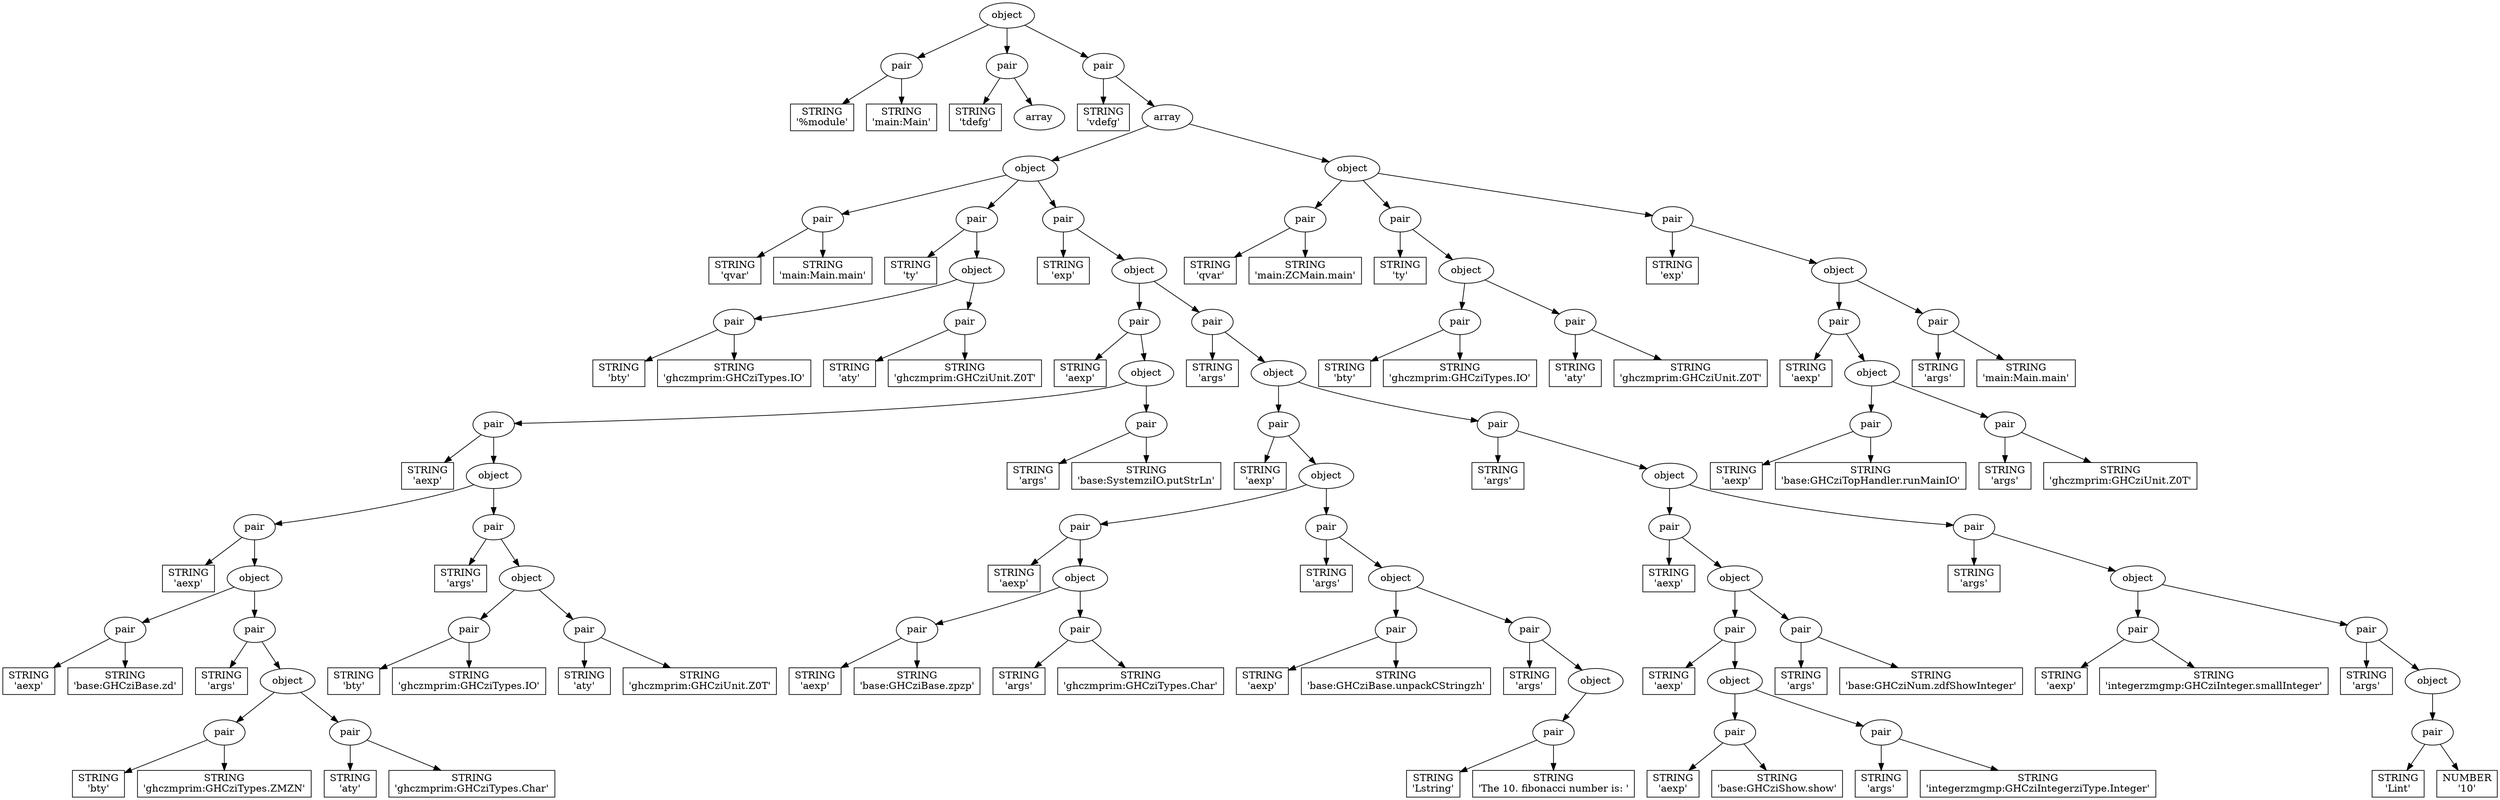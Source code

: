 digraph parsed {
"23817040" [label="object"];
"23817040" -> "20132304";
"20132304" [label="pair"];
"20132304" -> "20133136";
"20133136" [shape=box,label="STRING\n'%module'"];
"20132304" -> "20133392";
"20133392" [shape=box,label="STRING\n'main:Main'"];
"23817040" -> "23783824";
"23783824" [label="pair"];
"23783824" -> "20133648";
"20133648" [shape=box,label="STRING\n'tdefg'"];
"23783824" -> "19186640";
"19186640" [label="array"];
"23817040" -> "23784336";
"23784336" [label="pair"];
"23784336" -> "20134416";
"20134416" [shape=box,label="STRING\n'vdefg'"];
"23784336" -> "23816528";
"23816528" [label="array"];
"23816528" -> "23816080";
"23816080" [label="object"];
"23816080" -> "23783888";
"23783888" [label="pair"];
"23783888" -> "20135824";
"20135824" [shape=box,label="STRING\n'qvar'"];
"23783888" -> "19337424";
"19337424" [shape=box,label="STRING\n'main:Main.main'"];
"23816080" -> "23784080";
"23784080" [label="pair"];
"23784080" -> "19337680";
"19337680" [shape=box,label="STRING\n'ty'"];
"23784080" -> "23784208";
"23784208" [label="object"];
"23784208" -> "23784016";
"23784016" [label="pair"];
"23784016" -> "19338512";
"19338512" [shape=box,label="STRING\n'bty'"];
"23784016" -> "19338768";
"19338768" [shape=box,label="STRING\n'ghczmprim:GHCziTypes.IO'"];
"23784208" -> "23784144";
"23784144" [label="pair"];
"23784144" -> "19339024";
"19339024" [shape=box,label="STRING\n'aty'"];
"23784144" -> "19339280";
"19339280" [shape=box,label="STRING\n'ghczmprim:GHCziUnit.Z0T'"];
"23816080" -> "23785360";
"23785360" [label="pair"];
"23785360" -> "19338640";
"19338640" [shape=box,label="STRING\n'exp'"];
"23785360" -> "23816016";
"23816016" [label="object"];
"23816016" -> "23785168";
"23785168" [label="pair"];
"23785168" -> "19340048";
"19340048" [shape=box,label="STRING\n'aexp'"];
"23785168" -> "23785296";
"23785296" [label="object"];
"23785296" -> "23784784";
"23784784" [label="pair"];
"23784784" -> "19340880";
"19340880" [shape=box,label="STRING\n'aexp'"];
"23784784" -> "23785104";
"23785104" [label="object"];
"23785104" -> "23784400";
"23784400" [label="pair"];
"23784400" -> "19333584";
"19333584" [shape=box,label="STRING\n'aexp'"];
"23784400" -> "23784720";
"23784720" [label="object"];
"23784720" -> "23784272";
"23784272" [label="pair"];
"23784272" -> "19334416";
"19334416" [shape=box,label="STRING\n'aexp'"];
"23784272" -> "19334672";
"19334672" [shape=box,label="STRING\n'base:GHCziBase.zd'"];
"23784720" -> "23784528";
"23784528" [label="pair"];
"23784528" -> "19334928";
"19334928" [shape=box,label="STRING\n'args'"];
"23784528" -> "23784656";
"23784656" [label="object"];
"23784656" -> "23784464";
"23784464" [label="pair"];
"23784464" -> "19335760";
"19335760" [shape=box,label="STRING\n'bty'"];
"23784464" -> "19336016";
"19336016" [shape=box,label="STRING\n'ghczmprim:GHCziTypes.ZMZN'"];
"23784656" -> "23784592";
"23784592" [label="pair"];
"23784592" -> "19336272";
"19336272" [shape=box,label="STRING\n'aty'"];
"23784592" -> "19336528";
"19336528" [shape=box,label="STRING\n'ghczmprim:GHCziTypes.Char'"];
"23785104" -> "23784912";
"23784912" [label="pair"];
"23784912" -> "19334544";
"19334544" [shape=box,label="STRING\n'args'"];
"23784912" -> "23785040";
"23785040" [label="object"];
"23785040" -> "23784848";
"23784848" [label="pair"];
"23784848" -> "19336976";
"19336976" [shape=box,label="STRING\n'bty'"];
"23784848" -> "19329104";
"19329104" [shape=box,label="STRING\n'ghczmprim:GHCziTypes.IO'"];
"23785040" -> "23784976";
"23784976" [label="pair"];
"23784976" -> "19329360";
"19329360" [shape=box,label="STRING\n'aty'"];
"23784976" -> "19329616";
"19329616" [shape=box,label="STRING\n'ghczmprim:GHCziUnit.Z0T'"];
"23785296" -> "23785232";
"23785232" [label="pair"];
"23785232" -> "19333712";
"19333712" [shape=box,label="STRING\n'args'"];
"23785232" -> "19337104";
"19337104" [shape=box,label="STRING\n'base:SystemziIO.putStrLn'"];
"23816016" -> "23814928";
"23814928" [label="pair"];
"23814928" -> "19341008";
"19341008" [shape=box,label="STRING\n'args'"];
"23814928" -> "23815952";
"23815952" [label="object"];
"23815952" -> "23814416";
"23814416" [label="pair"];
"23814416" -> "19330256";
"19330256" [shape=box,label="STRING\n'aexp'"];
"23814416" -> "23814864";
"23814864" [label="object"];
"23814864" -> "23814224";
"23814224" [label="pair"];
"23814224" -> "19331088";
"19331088" [shape=box,label="STRING\n'aexp'"];
"23814224" -> "23814352";
"23814352" [label="object"];
"23814352" -> "23785424";
"23785424" [label="pair"];
"23785424" -> "19331920";
"19331920" [shape=box,label="STRING\n'aexp'"];
"23785424" -> "19332176";
"19332176" [shape=box,label="STRING\n'base:GHCziBase.zpzp'"];
"23814352" -> "23814288";
"23814288" [label="pair"];
"23814288" -> "19332432";
"19332432" [shape=box,label="STRING\n'args'"];
"23814288" -> "19332688";
"19332688" [shape=box,label="STRING\n'ghczmprim:GHCziTypes.Char'"];
"23814864" -> "23814544";
"23814544" [label="pair"];
"23814544" -> "19332048";
"19332048" [shape=box,label="STRING\n'args'"];
"23814544" -> "23814800";
"23814800" [label="object"];
"23814800" -> "23814480";
"23814480" [label="pair"];
"23814480" -> "19313040";
"19313040" [shape=box,label="STRING\n'aexp'"];
"23814480" -> "19313296";
"19313296" [shape=box,label="STRING\n'base:GHCziBase.unpackCStringzh'"];
"23814800" -> "23814736";
"23814736" [label="pair"];
"23814736" -> "19313552";
"19313552" [shape=box,label="STRING\n'args'"];
"23814736" -> "23814672";
"23814672" [label="object"];
"23814672" -> "23814608";
"23814608" [label="pair"];
"23814608" -> "19314384";
"19314384" [shape=box,label="STRING\n'Lstring'"];
"23814608" -> "19314640";
"19314640" [shape=box,label="STRING\n'The 10. fibonacci number is: '"];
"23815952" -> "23815440";
"23815440" [label="pair"];
"23815440" -> "19331216";
"19331216" [shape=box,label="STRING\n'args'"];
"23815440" -> "23815888";
"23815888" [label="object"];
"23815888" -> "23815248";
"23815248" [label="pair"];
"23815248" -> "19314832";
"19314832" [shape=box,label="STRING\n'aexp'"];
"23815248" -> "23815376";
"23815376" [label="object"];
"23815376" -> "23815056";
"23815056" [label="pair"];
"23815056" -> "19315664";
"19315664" [shape=box,label="STRING\n'aexp'"];
"23815056" -> "23815184";
"23815184" [label="object"];
"23815184" -> "23814992";
"23814992" [label="pair"];
"23814992" -> "19316496";
"19316496" [shape=box,label="STRING\n'aexp'"];
"23814992" -> "19320912";
"19320912" [shape=box,label="STRING\n'base:GHCziShow.show'"];
"23815184" -> "23815120";
"23815120" [label="pair"];
"23815120" -> "19321168";
"19321168" [shape=box,label="STRING\n'args'"];
"23815120" -> "19321424";
"19321424" [shape=box,label="STRING\n'integerzmgmp:GHCziIntegerziType.Integer'"];
"23815376" -> "23815312";
"23815312" [label="pair"];
"23815312" -> "19321296";
"19321296" [shape=box,label="STRING\n'args'"];
"23815312" -> "19321616";
"19321616" [shape=box,label="STRING\n'base:GHCziNum.zdfShowInteger'"];
"23815888" -> "23815568";
"23815568" [label="pair"];
"23815568" -> "19315984";
"19315984" [shape=box,label="STRING\n'args'"];
"23815568" -> "23815824";
"23815824" [label="object"];
"23815824" -> "23815504";
"23815504" [label="pair"];
"23815504" -> "19322384";
"19322384" [shape=box,label="STRING\n'aexp'"];
"23815504" -> "19322640";
"19322640" [shape=box,label="STRING\n'integerzmgmp:GHCziInteger.smallInteger'"];
"23815824" -> "23815760";
"23815760" [label="pair"];
"23815760" -> "19322896";
"19322896" [shape=box,label="STRING\n'args'"];
"23815760" -> "23815696";
"23815696" [label="object"];
"23815696" -> "23815632";
"23815632" [label="pair"];
"23815632" -> "19323728";
"19323728" [shape=box,label="STRING\n'Lint'"];
"23815632" -> "19324048";
"19324048" [shape=box,label="NUMBER\n'10'"];
"23816528" -> "23816976";
"23816976" [label="object"];
"23816976" -> "23816144";
"23816144" [label="pair"];
"23816144" -> "19331344";
"19331344" [shape=box,label="STRING\n'qvar'"];
"23816144" -> "19313680";
"19313680" [shape=box,label="STRING\n'main:ZCMain.main'"];
"23816976" -> "23816272";
"23816272" [label="pair"];
"23816272" -> "19321040";
"19321040" [shape=box,label="STRING\n'ty'"];
"23816272" -> "23816400";
"23816400" [label="object"];
"23816400" -> "23816208";
"23816208" [label="pair"];
"23816208" -> "19324368";
"19324368" [shape=box,label="STRING\n'bty'"];
"23816208" -> "19324624";
"19324624" [shape=box,label="STRING\n'ghczmprim:GHCziTypes.IO'"];
"23816400" -> "23816336";
"23816336" [label="pair"];
"23816336" -> "19324880";
"19324880" [shape=box,label="STRING\n'aty'"];
"23816336" -> "19308816";
"19308816" [shape=box,label="STRING\n'ghczmprim:GHCziUnit.Z0T'"];
"23816976" -> "23816784";
"23816784" [label="pair"];
"23816784" -> "19324688";
"19324688" [shape=box,label="STRING\n'exp'"];
"23816784" -> "23816912";
"23816912" [label="object"];
"23816912" -> "23816592";
"23816592" [label="pair"];
"23816592" -> "19309584";
"19309584" [shape=box,label="STRING\n'aexp'"];
"23816592" -> "23816720";
"23816720" [label="object"];
"23816720" -> "23816464";
"23816464" [label="pair"];
"23816464" -> "19310416";
"19310416" [shape=box,label="STRING\n'aexp'"];
"23816464" -> "19310672";
"19310672" [shape=box,label="STRING\n'base:GHCziTopHandler.runMainIO'"];
"23816720" -> "23816656";
"23816656" [label="pair"];
"23816656" -> "19310928";
"19310928" [shape=box,label="STRING\n'args'"];
"23816656" -> "19311184";
"19311184" [shape=box,label="STRING\n'ghczmprim:GHCziUnit.Z0T'"];
"23816912" -> "23816848";
"23816848" [label="pair"];
"23816848" -> "19310544";
"19310544" [shape=box,label="STRING\n'args'"];
"23816848" -> "19311376";
"19311376" [shape=box,label="STRING\n'main:Main.main'"];
}
